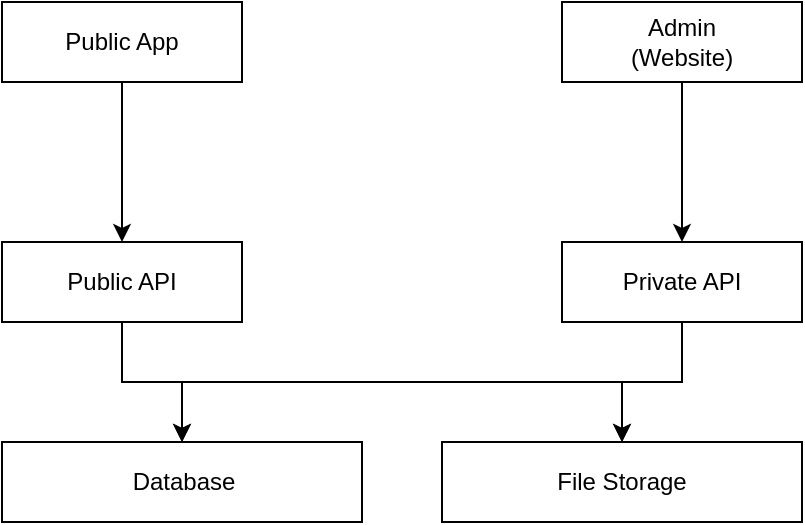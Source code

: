 <mxfile version="14.9.6" type="device"><diagram id="uHXdiwZgEHhQ2CqE34rv" name="Page-1"><mxGraphModel dx="813" dy="454" grid="1" gridSize="10" guides="1" tooltips="1" connect="1" arrows="1" fold="1" page="1" pageScale="1" pageWidth="827" pageHeight="1169" background="none" math="0" shadow="0"><root><mxCell id="0"/><mxCell id="1" parent="0"/><mxCell id="E4DSxZgB5PtYxNmcUijH-11" value="" style="group" vertex="1" connectable="0" parent="1"><mxGeometry x="100" y="200" width="120" height="40" as="geometry"/></mxCell><mxCell id="E4DSxZgB5PtYxNmcUijH-2" value="" style="rounded=0;whiteSpace=wrap;html=1;" vertex="1" parent="E4DSxZgB5PtYxNmcUijH-11"><mxGeometry width="120" height="40" as="geometry"/></mxCell><mxCell id="E4DSxZgB5PtYxNmcUijH-3" value="Public API" style="text;html=1;strokeColor=none;fillColor=none;align=center;verticalAlign=middle;whiteSpace=wrap;rounded=0;" vertex="1" parent="E4DSxZgB5PtYxNmcUijH-11"><mxGeometry x="25.0" y="13.333" width="70" height="13.333" as="geometry"/></mxCell><mxCell id="E4DSxZgB5PtYxNmcUijH-12" value="" style="group" vertex="1" connectable="0" parent="1"><mxGeometry x="380" y="200" width="120" height="40" as="geometry"/></mxCell><mxCell id="E4DSxZgB5PtYxNmcUijH-4" value="" style="rounded=0;whiteSpace=wrap;html=1;" vertex="1" parent="E4DSxZgB5PtYxNmcUijH-12"><mxGeometry width="120" height="40" as="geometry"/></mxCell><mxCell id="E4DSxZgB5PtYxNmcUijH-5" value="Private API" style="text;html=1;strokeColor=none;fillColor=none;align=center;verticalAlign=middle;whiteSpace=wrap;rounded=0;" vertex="1" parent="E4DSxZgB5PtYxNmcUijH-12"><mxGeometry x="25" y="13.333" width="70" height="13.333" as="geometry"/></mxCell><mxCell id="E4DSxZgB5PtYxNmcUijH-17" value="" style="group" vertex="1" connectable="0" parent="1"><mxGeometry x="100" y="300" width="180" height="40" as="geometry"/></mxCell><mxCell id="E4DSxZgB5PtYxNmcUijH-15" value="" style="rounded=0;whiteSpace=wrap;html=1;" vertex="1" parent="E4DSxZgB5PtYxNmcUijH-17"><mxGeometry width="180" height="40" as="geometry"/></mxCell><mxCell id="E4DSxZgB5PtYxNmcUijH-16" value="Database" style="text;html=1;strokeColor=none;fillColor=none;align=center;verticalAlign=middle;whiteSpace=wrap;rounded=0;" vertex="1" parent="E4DSxZgB5PtYxNmcUijH-17"><mxGeometry x="78.429" y="10" width="25.714" height="20" as="geometry"/></mxCell><mxCell id="E4DSxZgB5PtYxNmcUijH-21" style="edgeStyle=orthogonalEdgeStyle;rounded=0;orthogonalLoop=1;jettySize=auto;html=1;exitX=0.5;exitY=1;exitDx=0;exitDy=0;strokeColor=#000000;" edge="1" parent="1" source="E4DSxZgB5PtYxNmcUijH-2" target="E4DSxZgB5PtYxNmcUijH-15"><mxGeometry relative="1" as="geometry"/></mxCell><mxCell id="E4DSxZgB5PtYxNmcUijH-22" style="edgeStyle=orthogonalEdgeStyle;rounded=0;orthogonalLoop=1;jettySize=auto;html=1;exitX=0.5;exitY=1;exitDx=0;exitDy=0;strokeColor=#000000;" edge="1" parent="1" source="E4DSxZgB5PtYxNmcUijH-4" target="E4DSxZgB5PtYxNmcUijH-15"><mxGeometry relative="1" as="geometry"/></mxCell><mxCell id="E4DSxZgB5PtYxNmcUijH-26" value="" style="group" vertex="1" connectable="0" parent="1"><mxGeometry x="100" y="80" width="120" height="40" as="geometry"/></mxCell><mxCell id="E4DSxZgB5PtYxNmcUijH-27" value="" style="rounded=0;whiteSpace=wrap;html=1;" vertex="1" parent="E4DSxZgB5PtYxNmcUijH-26"><mxGeometry width="120" height="40" as="geometry"/></mxCell><mxCell id="E4DSxZgB5PtYxNmcUijH-28" value="Public App" style="text;html=1;strokeColor=none;fillColor=none;align=center;verticalAlign=middle;whiteSpace=wrap;rounded=0;" vertex="1" parent="E4DSxZgB5PtYxNmcUijH-26"><mxGeometry x="25.0" y="13.333" width="70" height="13.333" as="geometry"/></mxCell><mxCell id="E4DSxZgB5PtYxNmcUijH-29" style="edgeStyle=orthogonalEdgeStyle;rounded=0;orthogonalLoop=1;jettySize=auto;html=1;exitX=0.5;exitY=1;exitDx=0;exitDy=0;entryX=0.5;entryY=0;entryDx=0;entryDy=0;strokeColor=#000000;" edge="1" parent="1" source="E4DSxZgB5PtYxNmcUijH-27" target="E4DSxZgB5PtYxNmcUijH-2"><mxGeometry relative="1" as="geometry"/></mxCell><mxCell id="E4DSxZgB5PtYxNmcUijH-30" value="" style="group" vertex="1" connectable="0" parent="1"><mxGeometry x="380" y="80" width="120" height="40" as="geometry"/></mxCell><mxCell id="E4DSxZgB5PtYxNmcUijH-31" value="" style="rounded=0;whiteSpace=wrap;html=1;" vertex="1" parent="E4DSxZgB5PtYxNmcUijH-30"><mxGeometry width="120" height="40" as="geometry"/></mxCell><mxCell id="E4DSxZgB5PtYxNmcUijH-32" value="Admin&lt;br&gt;(Website)" style="text;html=1;strokeColor=none;fillColor=none;align=center;verticalAlign=middle;whiteSpace=wrap;rounded=0;" vertex="1" parent="E4DSxZgB5PtYxNmcUijH-30"><mxGeometry x="25.0" y="13.333" width="70" height="13.333" as="geometry"/></mxCell><mxCell id="E4DSxZgB5PtYxNmcUijH-40" style="edgeStyle=orthogonalEdgeStyle;rounded=0;orthogonalLoop=1;jettySize=auto;html=1;exitX=0.5;exitY=1;exitDx=0;exitDy=0;entryX=0.5;entryY=0;entryDx=0;entryDy=0;strokeColor=#000000;" edge="1" parent="1" source="E4DSxZgB5PtYxNmcUijH-31" target="E4DSxZgB5PtYxNmcUijH-4"><mxGeometry relative="1" as="geometry"/></mxCell><mxCell id="E4DSxZgB5PtYxNmcUijH-41" value="" style="group" vertex="1" connectable="0" parent="1"><mxGeometry x="320" y="300" width="180" height="40" as="geometry"/></mxCell><mxCell id="E4DSxZgB5PtYxNmcUijH-42" value="" style="rounded=0;whiteSpace=wrap;html=1;" vertex="1" parent="E4DSxZgB5PtYxNmcUijH-41"><mxGeometry width="180" height="40" as="geometry"/></mxCell><mxCell id="E4DSxZgB5PtYxNmcUijH-43" value="File Storage" style="text;html=1;strokeColor=none;fillColor=none;align=center;verticalAlign=middle;whiteSpace=wrap;rounded=0;" vertex="1" parent="E4DSxZgB5PtYxNmcUijH-41"><mxGeometry x="49.22" y="10" width="81.57" height="20" as="geometry"/></mxCell><mxCell id="E4DSxZgB5PtYxNmcUijH-45" style="edgeStyle=orthogonalEdgeStyle;rounded=0;orthogonalLoop=1;jettySize=auto;html=1;exitX=0.5;exitY=1;exitDx=0;exitDy=0;entryX=0.5;entryY=0;entryDx=0;entryDy=0;strokeColor=#000000;" edge="1" parent="1" source="E4DSxZgB5PtYxNmcUijH-4" target="E4DSxZgB5PtYxNmcUijH-42"><mxGeometry relative="1" as="geometry"/></mxCell><mxCell id="E4DSxZgB5PtYxNmcUijH-47" style="edgeStyle=orthogonalEdgeStyle;rounded=0;orthogonalLoop=1;jettySize=auto;html=1;exitX=0.5;exitY=1;exitDx=0;exitDy=0;entryX=0.5;entryY=0;entryDx=0;entryDy=0;strokeColor=#000000;" edge="1" parent="1" source="E4DSxZgB5PtYxNmcUijH-2" target="E4DSxZgB5PtYxNmcUijH-42"><mxGeometry relative="1" as="geometry"/></mxCell></root></mxGraphModel></diagram></mxfile>